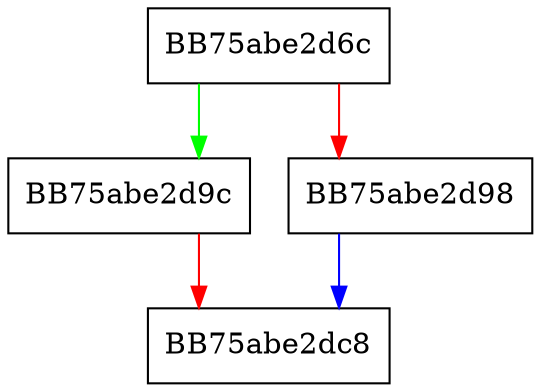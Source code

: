 digraph ZSTD_BtFindBestMatch_extDict_5 {
  node [shape="box"];
  graph [splines=ortho];
  BB75abe2d6c -> BB75abe2d9c [color="green"];
  BB75abe2d6c -> BB75abe2d98 [color="red"];
  BB75abe2d98 -> BB75abe2dc8 [color="blue"];
  BB75abe2d9c -> BB75abe2dc8 [color="red"];
}